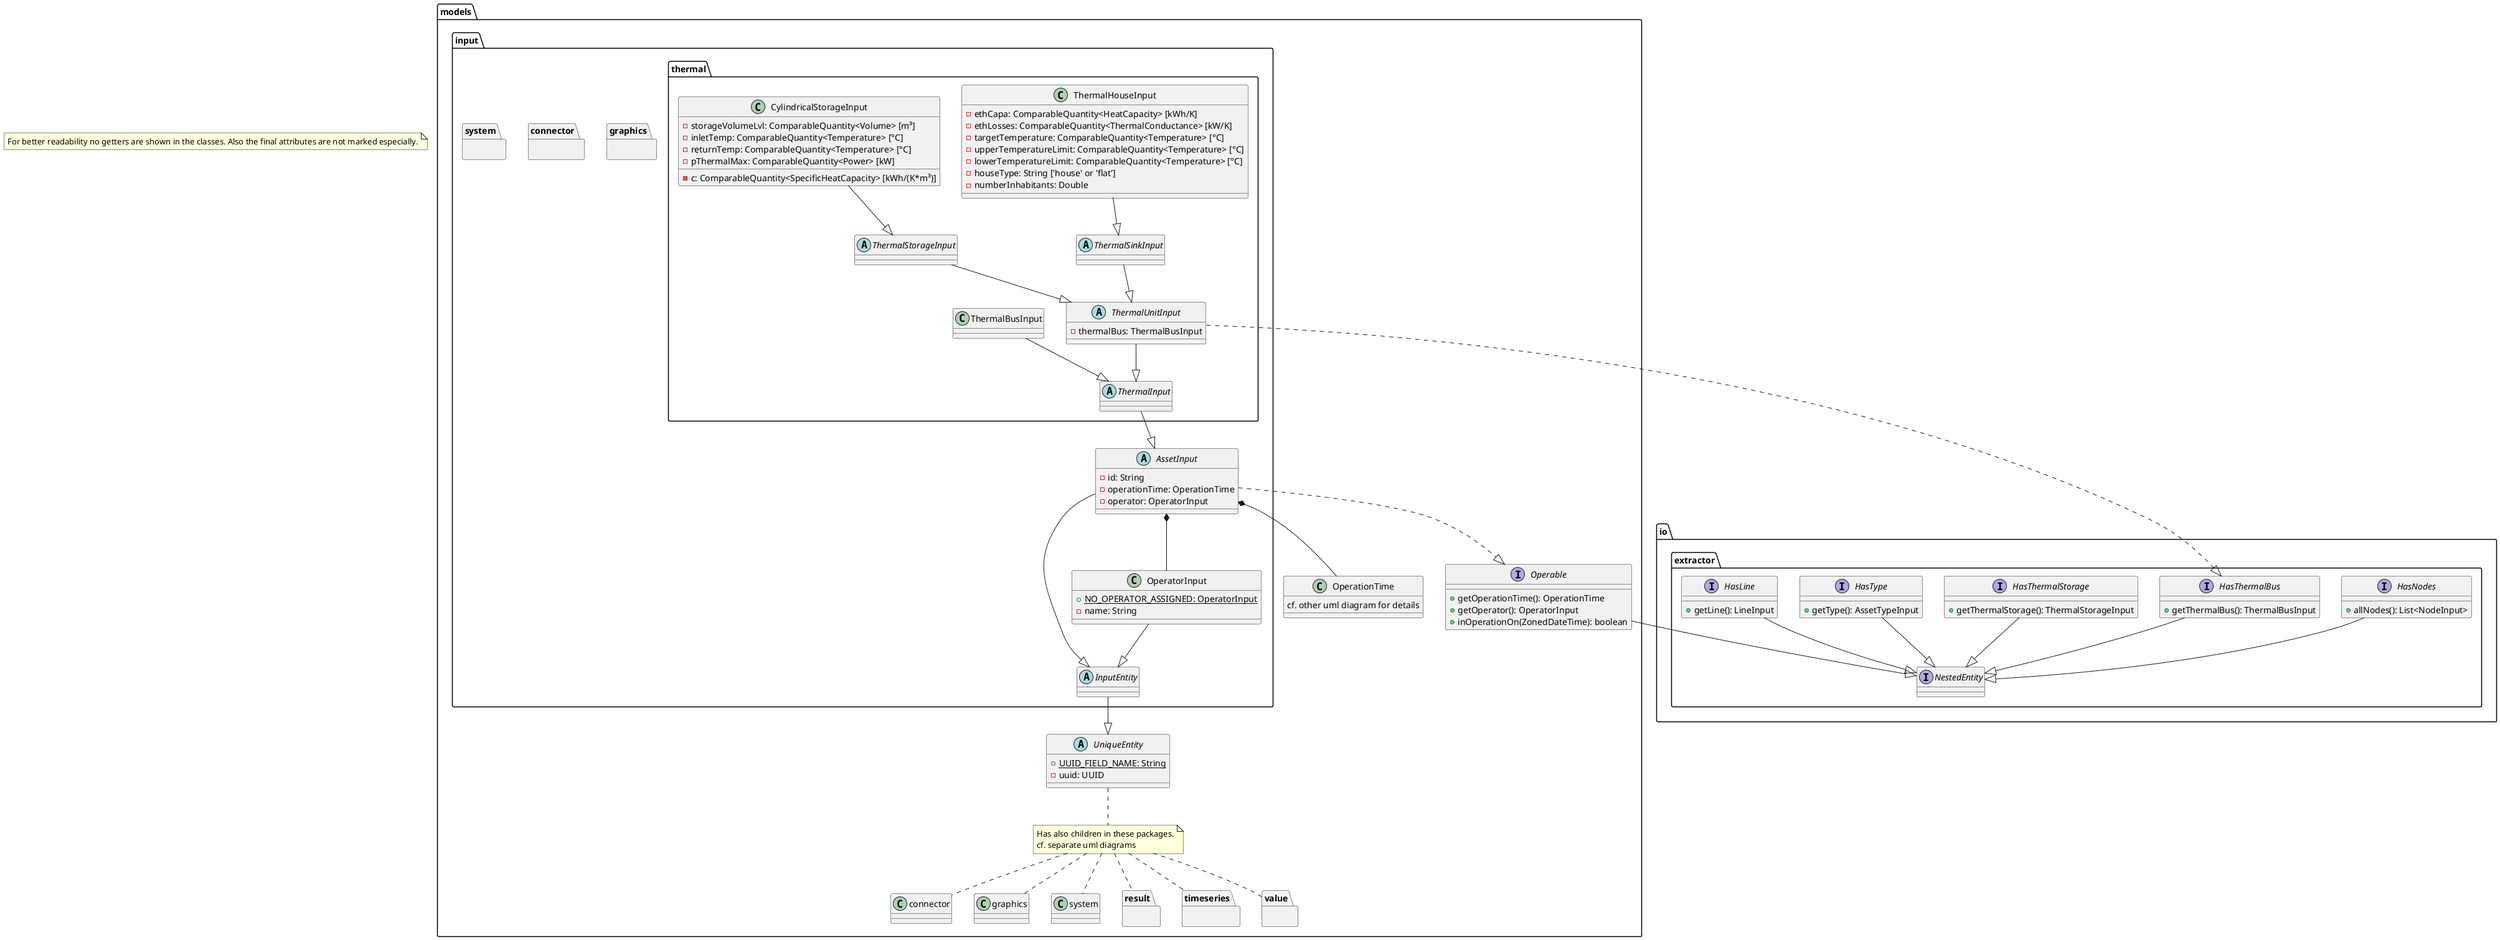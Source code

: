 @startuml
note "For better readability no getters are shown in the classes. Also the final attributes are not marked especially." as generalNote

package io.extractor {
    interface NestedEntity

    interface HasNodes {
        + allNodes(): List<NodeInput>
    }
    HasNodes --|> NestedEntity

    interface HasThermalBus {
        + getThermalBus(): ThermalBusInput
    }
    HasThermalBus --|> NestedEntity

    interface HasThermalStorage {
        + getThermalStorage(): ThermalStorageInput
    }
    HasThermalStorage --|> NestedEntity

    interface HasType {
        + getType(): AssetTypeInput
    }
    HasType --|> NestedEntity

    interface HasLine {
        + getLine(): LineInput
    }
    HasLine --|> NestedEntity
}

package models {
    abstract class UniqueEntity {
        + {static} UUID_FIELD_NAME: String
        - uuid: UUID
    }

    class OperationTime {
        cf. other uml diagram for details
    }

    interface Operable {
        + getOperationTime(): OperationTime
        + getOperator(): OperatorInput
        + inOperationOn(ZonedDateTime): boolean
    }
    Operable --|> NestedEntity

    package result {}
    package timeseries {}
    package value {}
    note "Has also children in these packages.\ncf. separate uml diagrams" as childNote
    UniqueEntity .. childNote
    childNote .. result
    childNote .. timeseries
    childNote .. value
    childNote .. connector
    childNote .. graphics
    childNote .. system

    package input {
        abstract class InputEntity
        InputEntity --|> UniqueEntity

        class OperatorInput {
            + {static} NO_OPERATOR_ASSIGNED: OperatorInput
            - name: String
        }
        OperatorInput --|> InputEntity

        package graphics {}

        abstract class AssetInput {
            - id: String
            - operationTime: OperationTime
            - operator: OperatorInput
        }
        AssetInput --|> InputEntity
        AssetInput ..|> Operable
        AssetInput *-- OperationTime
        AssetInput *-- OperatorInput

        package connector {}

        package system {}

        package thermal {
            abstract class ThermalInput
            ThermalInput --|> AssetInput

            class ThermalBusInput
            ThermalBusInput --|> ThermalInput

            abstract class ThermalUnitInput {
                - thermalBus: ThermalBusInput
            }
            ThermalUnitInput --|> ThermalInput
            ThermalUnitInput ..|> HasThermalBus

            abstract class ThermalSinkInput
            ThermalSinkInput --|> ThermalUnitInput

            class ThermalHouseInput {
                - ethCapa: ComparableQuantity<HeatCapacity> [kWh/K]
                - ethLosses: ComparableQuantity<ThermalConductance> [kW/K]
                - targetTemperature: ComparableQuantity<Temperature> [°C]
                - upperTemperatureLimit: ComparableQuantity<Temperature> [°C]
                - lowerTemperatureLimit: ComparableQuantity<Temperature> [°C]
                - houseType: String ['house' or 'flat']
                - numberInhabitants: Double
            }
            ThermalHouseInput --|> ThermalSinkInput

            abstract class ThermalStorageInput
            ThermalStorageInput --|> ThermalUnitInput

            class CylindricalStorageInput {
                - storageVolumeLvl: ComparableQuantity<Volume> [m³]
                - inletTemp: ComparableQuantity<Temperature> [°C]
                - returnTemp: ComparableQuantity<Temperature> [°C]
                - c: ComparableQuantity<SpecificHeatCapacity> [kWh/(K*m³)]
                - pThermalMax: ComparableQuantity<Power> [kW]
            }
            CylindricalStorageInput --|> ThermalStorageInput
        }
    }
}

@enduml